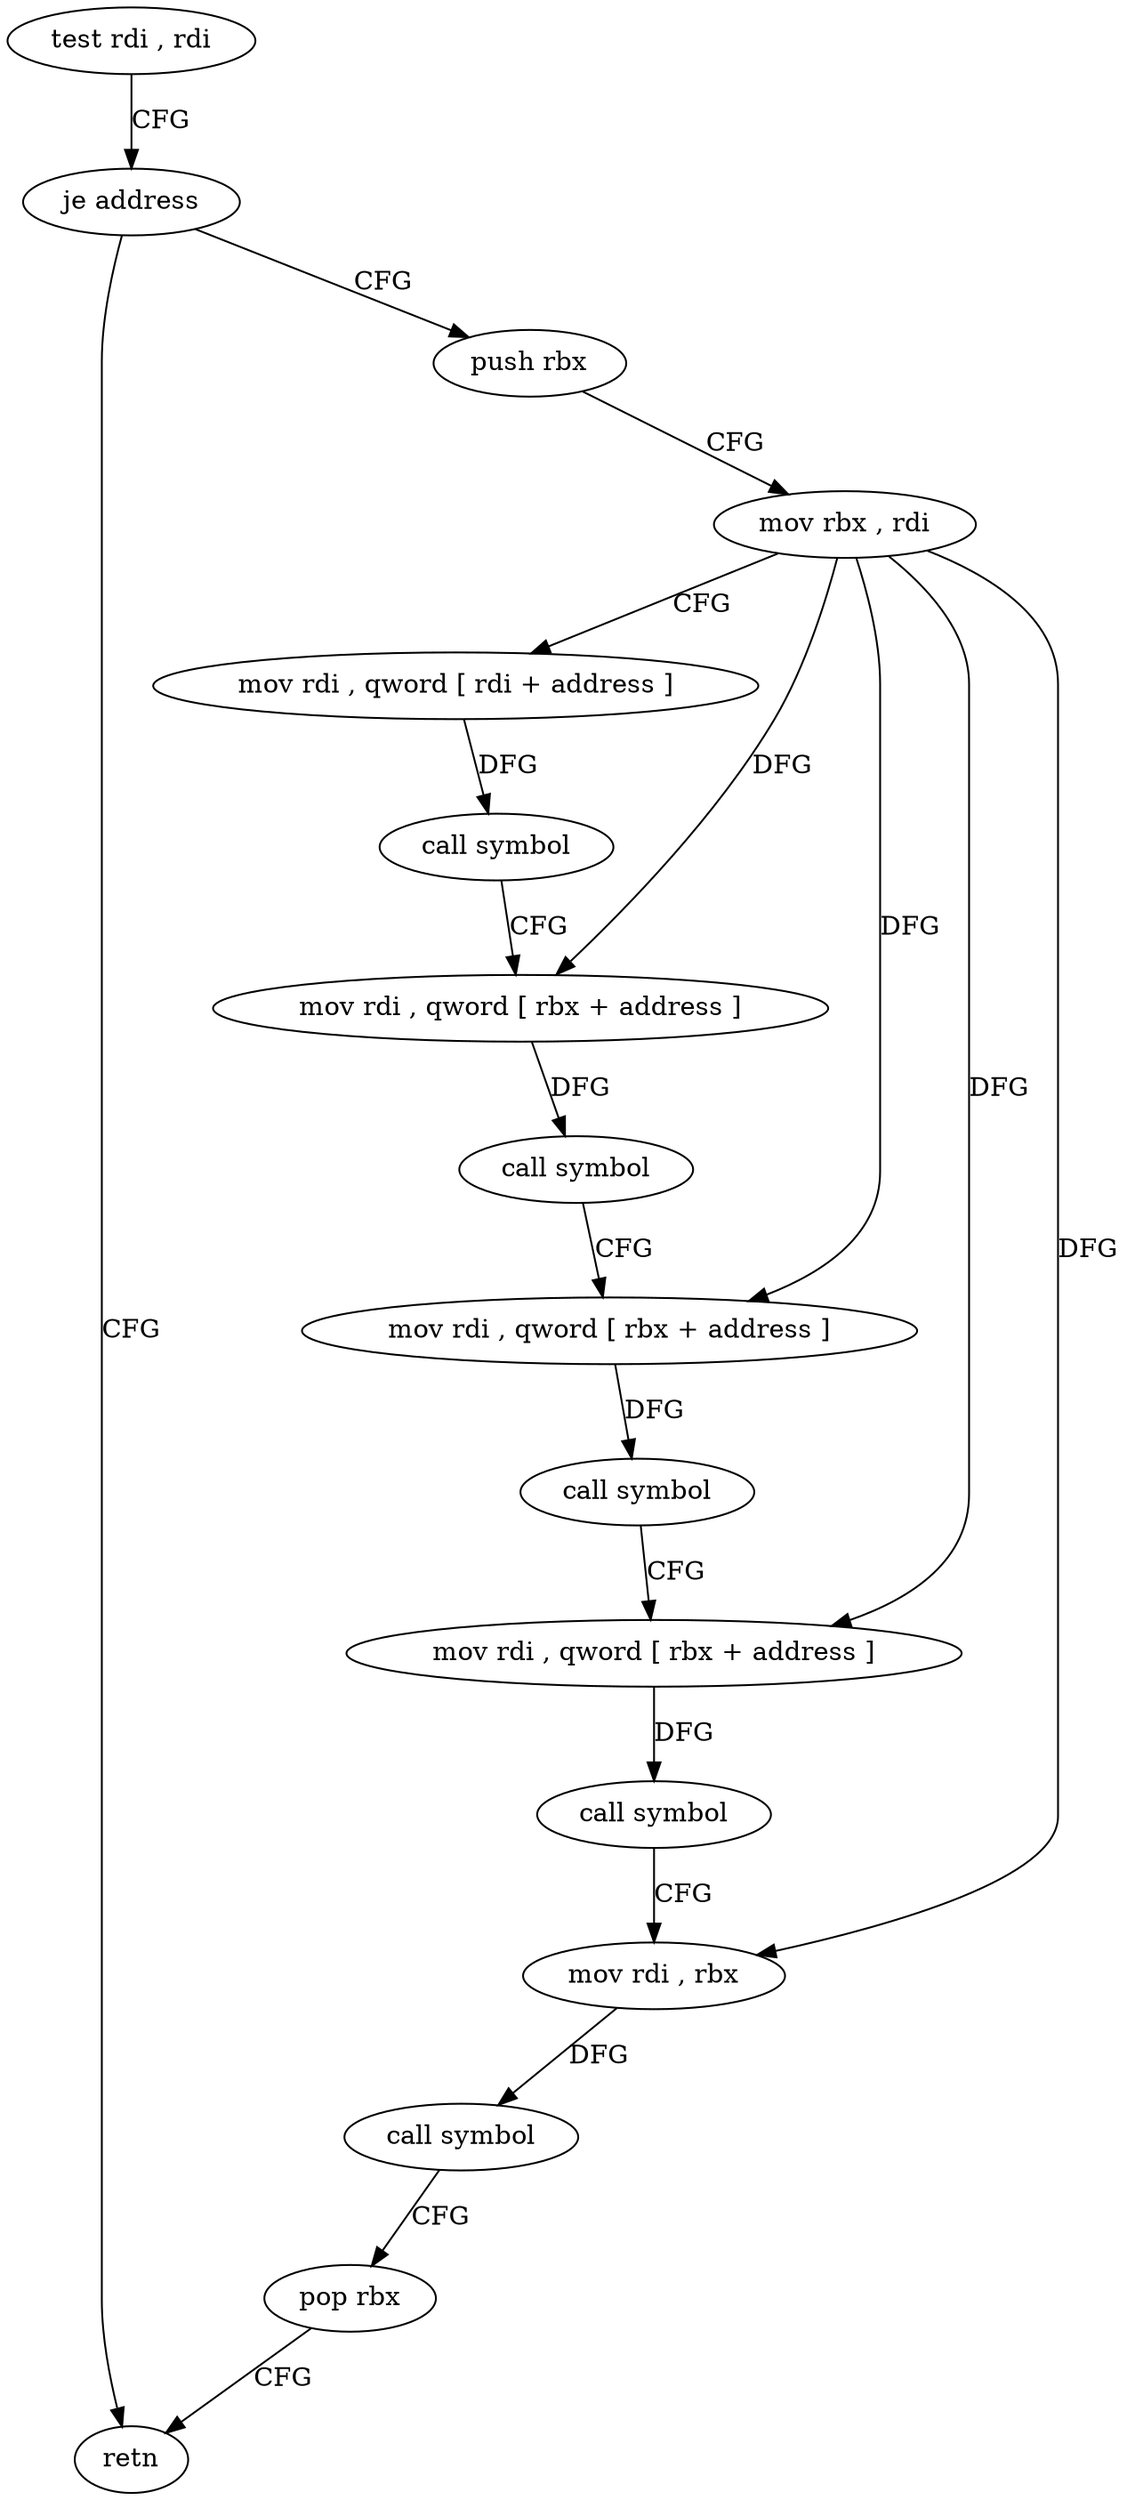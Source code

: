 digraph "func" {
"83820" [label = "test rdi , rdi" ]
"83823" [label = "je address" ]
"83874" [label = "retn" ]
"83825" [label = "push rbx" ]
"83826" [label = "mov rbx , rdi" ]
"83829" [label = "mov rdi , qword [ rdi + address ]" ]
"83833" [label = "call symbol" ]
"83838" [label = "mov rdi , qword [ rbx + address ]" ]
"83842" [label = "call symbol" ]
"83847" [label = "mov rdi , qword [ rbx + address ]" ]
"83851" [label = "call symbol" ]
"83856" [label = "mov rdi , qword [ rbx + address ]" ]
"83860" [label = "call symbol" ]
"83865" [label = "mov rdi , rbx" ]
"83868" [label = "call symbol" ]
"83873" [label = "pop rbx" ]
"83820" -> "83823" [ label = "CFG" ]
"83823" -> "83874" [ label = "CFG" ]
"83823" -> "83825" [ label = "CFG" ]
"83825" -> "83826" [ label = "CFG" ]
"83826" -> "83829" [ label = "CFG" ]
"83826" -> "83838" [ label = "DFG" ]
"83826" -> "83847" [ label = "DFG" ]
"83826" -> "83856" [ label = "DFG" ]
"83826" -> "83865" [ label = "DFG" ]
"83829" -> "83833" [ label = "DFG" ]
"83833" -> "83838" [ label = "CFG" ]
"83838" -> "83842" [ label = "DFG" ]
"83842" -> "83847" [ label = "CFG" ]
"83847" -> "83851" [ label = "DFG" ]
"83851" -> "83856" [ label = "CFG" ]
"83856" -> "83860" [ label = "DFG" ]
"83860" -> "83865" [ label = "CFG" ]
"83865" -> "83868" [ label = "DFG" ]
"83868" -> "83873" [ label = "CFG" ]
"83873" -> "83874" [ label = "CFG" ]
}
